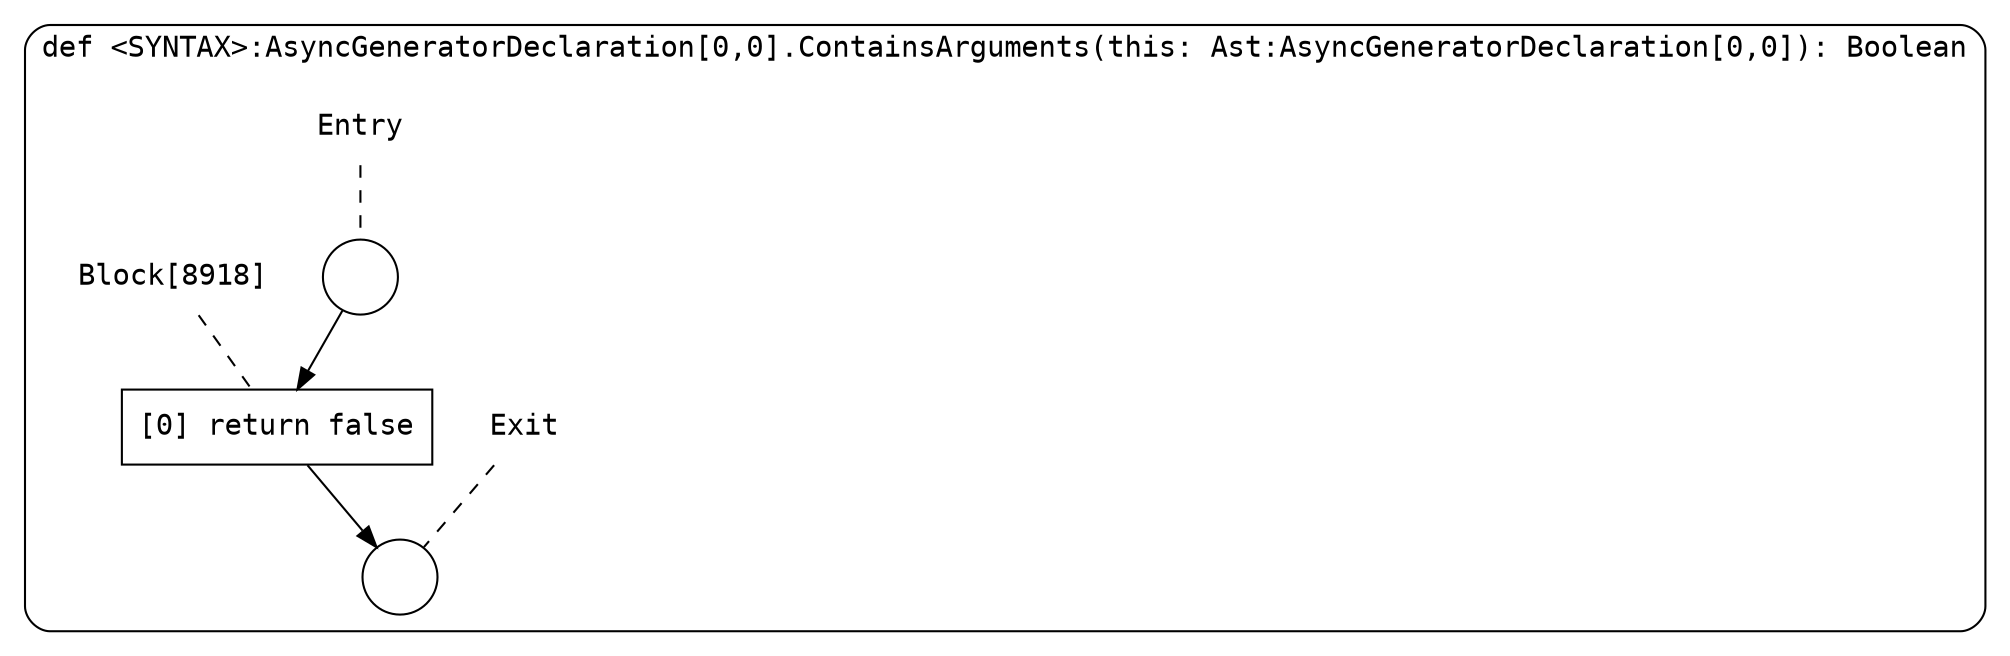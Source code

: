 digraph {
  graph [fontname = "Consolas"]
  node [fontname = "Consolas"]
  edge [fontname = "Consolas"]
  subgraph cluster1665 {
    label = "def <SYNTAX>:AsyncGeneratorDeclaration[0,0].ContainsArguments(this: Ast:AsyncGeneratorDeclaration[0,0]): Boolean"
    style = rounded
    cluster1665_entry_name [shape=none, label=<<font color="black">Entry</font>>]
    cluster1665_entry_name -> cluster1665_entry [arrowhead=none, color="black", style=dashed]
    cluster1665_entry [shape=circle label=" " color="black" fillcolor="white" style=filled]
    cluster1665_entry -> node8918 [color="black"]
    cluster1665_exit_name [shape=none, label=<<font color="black">Exit</font>>]
    cluster1665_exit_name -> cluster1665_exit [arrowhead=none, color="black", style=dashed]
    cluster1665_exit [shape=circle label=" " color="black" fillcolor="white" style=filled]
    node8918_name [shape=none, label=<<font color="black">Block[8918]</font>>]
    node8918_name -> node8918 [arrowhead=none, color="black", style=dashed]
    node8918 [shape=box, label=<<font color="black">[0] return false<BR ALIGN="LEFT"/></font>> color="black" fillcolor="white", style=filled]
    node8918 -> cluster1665_exit [color="black"]
  }
}